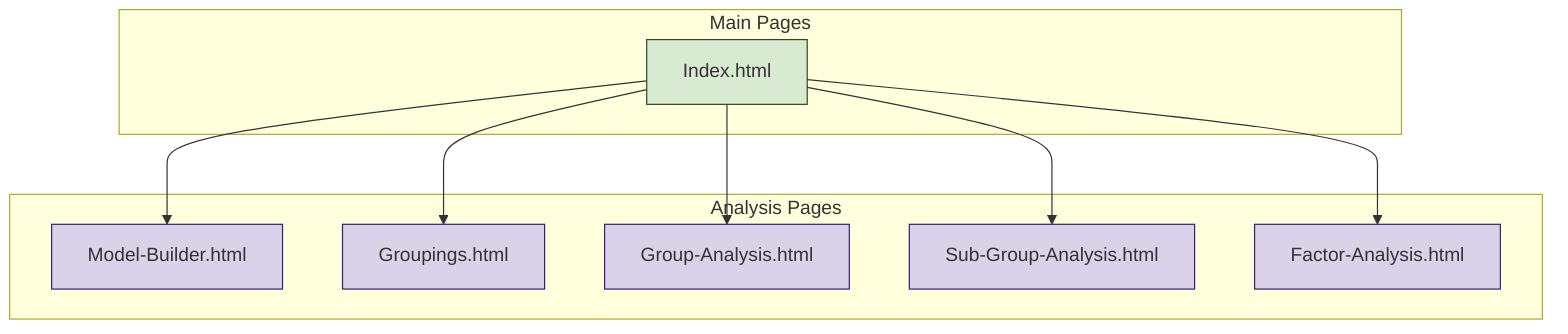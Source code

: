 graph TD

  subgraph HTMLPages [Main Pages]
    Index[Index.html]
  end

  subgraph SubPages [Analysis Pages]
    ModelBuilder[Model-Builder.html]
    Groupings[Groupings.html]
    GroupAnalysis[Group-Analysis.html]
    SubGroupAnalysis[Sub-Group-Analysis.html]
    FactorAnalysis[Factor-Analysis.html]
  end

  Index --> ModelBuilder
  Index --> Groupings
  Index --> GroupAnalysis
  Index --> SubGroupAnalysis
  Index --> FactorAnalysis
  style Index fill:#d9ead3,stroke:#274e13
  style ModelBuilder fill:#d9d2e9,stroke:#351c75
  style Groupings fill:#d9d2e9,stroke:#351c75
  style GroupAnalysis fill:#d9d2e9,stroke:#351c75
  style SubGroupAnalysis fill:#d9d2e9,stroke:#351c75
  style FactorAnalysis fill:#d9d2e9,stroke:#351c75